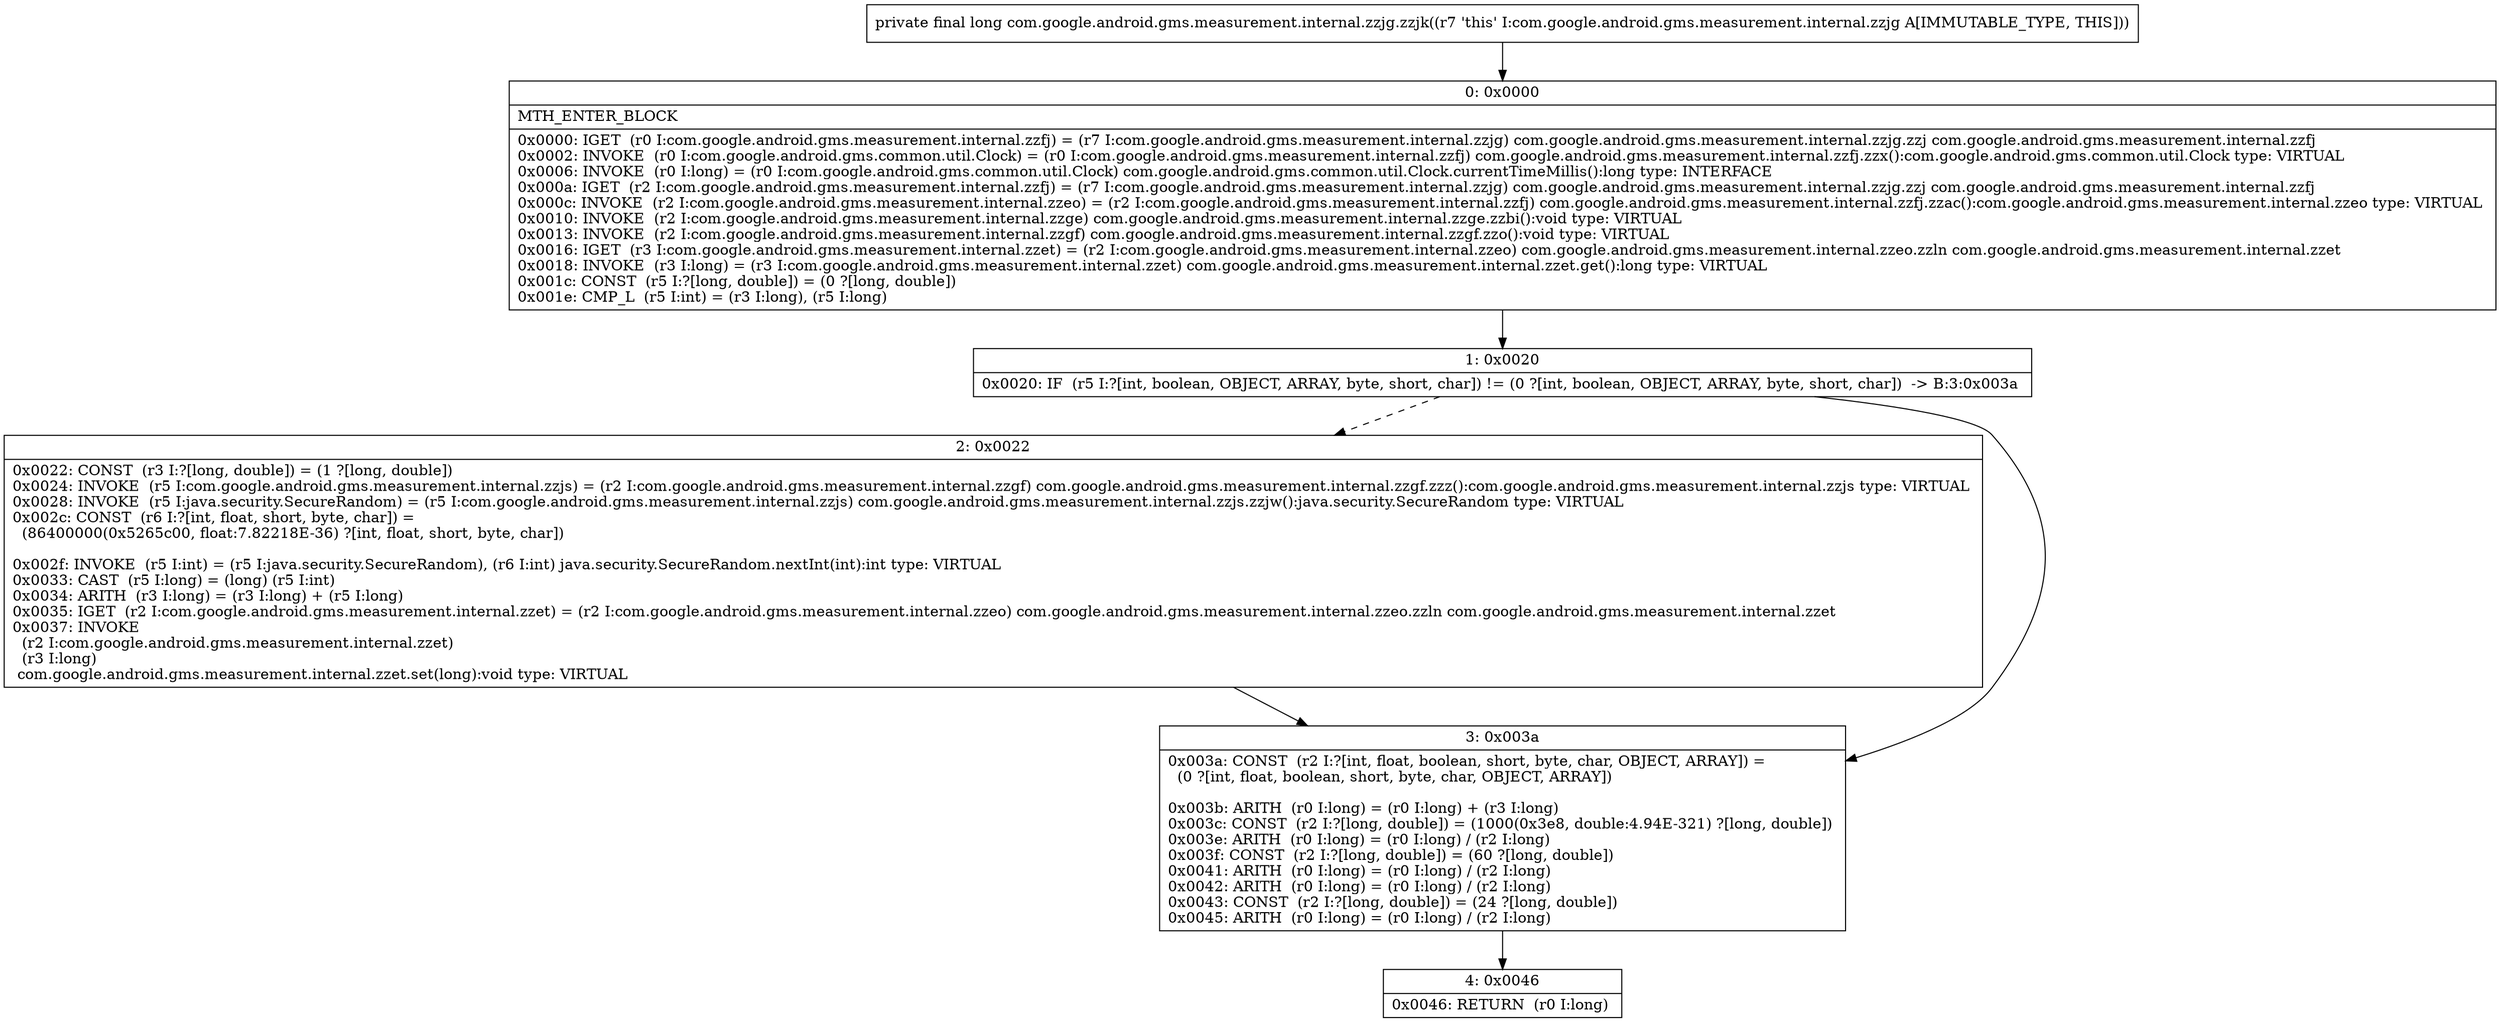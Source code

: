 digraph "CFG forcom.google.android.gms.measurement.internal.zzjg.zzjk()J" {
Node_0 [shape=record,label="{0\:\ 0x0000|MTH_ENTER_BLOCK\l|0x0000: IGET  (r0 I:com.google.android.gms.measurement.internal.zzfj) = (r7 I:com.google.android.gms.measurement.internal.zzjg) com.google.android.gms.measurement.internal.zzjg.zzj com.google.android.gms.measurement.internal.zzfj \l0x0002: INVOKE  (r0 I:com.google.android.gms.common.util.Clock) = (r0 I:com.google.android.gms.measurement.internal.zzfj) com.google.android.gms.measurement.internal.zzfj.zzx():com.google.android.gms.common.util.Clock type: VIRTUAL \l0x0006: INVOKE  (r0 I:long) = (r0 I:com.google.android.gms.common.util.Clock) com.google.android.gms.common.util.Clock.currentTimeMillis():long type: INTERFACE \l0x000a: IGET  (r2 I:com.google.android.gms.measurement.internal.zzfj) = (r7 I:com.google.android.gms.measurement.internal.zzjg) com.google.android.gms.measurement.internal.zzjg.zzj com.google.android.gms.measurement.internal.zzfj \l0x000c: INVOKE  (r2 I:com.google.android.gms.measurement.internal.zzeo) = (r2 I:com.google.android.gms.measurement.internal.zzfj) com.google.android.gms.measurement.internal.zzfj.zzac():com.google.android.gms.measurement.internal.zzeo type: VIRTUAL \l0x0010: INVOKE  (r2 I:com.google.android.gms.measurement.internal.zzge) com.google.android.gms.measurement.internal.zzge.zzbi():void type: VIRTUAL \l0x0013: INVOKE  (r2 I:com.google.android.gms.measurement.internal.zzgf) com.google.android.gms.measurement.internal.zzgf.zzo():void type: VIRTUAL \l0x0016: IGET  (r3 I:com.google.android.gms.measurement.internal.zzet) = (r2 I:com.google.android.gms.measurement.internal.zzeo) com.google.android.gms.measurement.internal.zzeo.zzln com.google.android.gms.measurement.internal.zzet \l0x0018: INVOKE  (r3 I:long) = (r3 I:com.google.android.gms.measurement.internal.zzet) com.google.android.gms.measurement.internal.zzet.get():long type: VIRTUAL \l0x001c: CONST  (r5 I:?[long, double]) = (0 ?[long, double]) \l0x001e: CMP_L  (r5 I:int) = (r3 I:long), (r5 I:long) \l}"];
Node_1 [shape=record,label="{1\:\ 0x0020|0x0020: IF  (r5 I:?[int, boolean, OBJECT, ARRAY, byte, short, char]) != (0 ?[int, boolean, OBJECT, ARRAY, byte, short, char])  \-\> B:3:0x003a \l}"];
Node_2 [shape=record,label="{2\:\ 0x0022|0x0022: CONST  (r3 I:?[long, double]) = (1 ?[long, double]) \l0x0024: INVOKE  (r5 I:com.google.android.gms.measurement.internal.zzjs) = (r2 I:com.google.android.gms.measurement.internal.zzgf) com.google.android.gms.measurement.internal.zzgf.zzz():com.google.android.gms.measurement.internal.zzjs type: VIRTUAL \l0x0028: INVOKE  (r5 I:java.security.SecureRandom) = (r5 I:com.google.android.gms.measurement.internal.zzjs) com.google.android.gms.measurement.internal.zzjs.zzjw():java.security.SecureRandom type: VIRTUAL \l0x002c: CONST  (r6 I:?[int, float, short, byte, char]) = \l  (86400000(0x5265c00, float:7.82218E\-36) ?[int, float, short, byte, char])\l \l0x002f: INVOKE  (r5 I:int) = (r5 I:java.security.SecureRandom), (r6 I:int) java.security.SecureRandom.nextInt(int):int type: VIRTUAL \l0x0033: CAST  (r5 I:long) = (long) (r5 I:int) \l0x0034: ARITH  (r3 I:long) = (r3 I:long) + (r5 I:long) \l0x0035: IGET  (r2 I:com.google.android.gms.measurement.internal.zzet) = (r2 I:com.google.android.gms.measurement.internal.zzeo) com.google.android.gms.measurement.internal.zzeo.zzln com.google.android.gms.measurement.internal.zzet \l0x0037: INVOKE  \l  (r2 I:com.google.android.gms.measurement.internal.zzet)\l  (r3 I:long)\l com.google.android.gms.measurement.internal.zzet.set(long):void type: VIRTUAL \l}"];
Node_3 [shape=record,label="{3\:\ 0x003a|0x003a: CONST  (r2 I:?[int, float, boolean, short, byte, char, OBJECT, ARRAY]) = \l  (0 ?[int, float, boolean, short, byte, char, OBJECT, ARRAY])\l \l0x003b: ARITH  (r0 I:long) = (r0 I:long) + (r3 I:long) \l0x003c: CONST  (r2 I:?[long, double]) = (1000(0x3e8, double:4.94E\-321) ?[long, double]) \l0x003e: ARITH  (r0 I:long) = (r0 I:long) \/ (r2 I:long) \l0x003f: CONST  (r2 I:?[long, double]) = (60 ?[long, double]) \l0x0041: ARITH  (r0 I:long) = (r0 I:long) \/ (r2 I:long) \l0x0042: ARITH  (r0 I:long) = (r0 I:long) \/ (r2 I:long) \l0x0043: CONST  (r2 I:?[long, double]) = (24 ?[long, double]) \l0x0045: ARITH  (r0 I:long) = (r0 I:long) \/ (r2 I:long) \l}"];
Node_4 [shape=record,label="{4\:\ 0x0046|0x0046: RETURN  (r0 I:long) \l}"];
MethodNode[shape=record,label="{private final long com.google.android.gms.measurement.internal.zzjg.zzjk((r7 'this' I:com.google.android.gms.measurement.internal.zzjg A[IMMUTABLE_TYPE, THIS])) }"];
MethodNode -> Node_0;
Node_0 -> Node_1;
Node_1 -> Node_2[style=dashed];
Node_1 -> Node_3;
Node_2 -> Node_3;
Node_3 -> Node_4;
}


